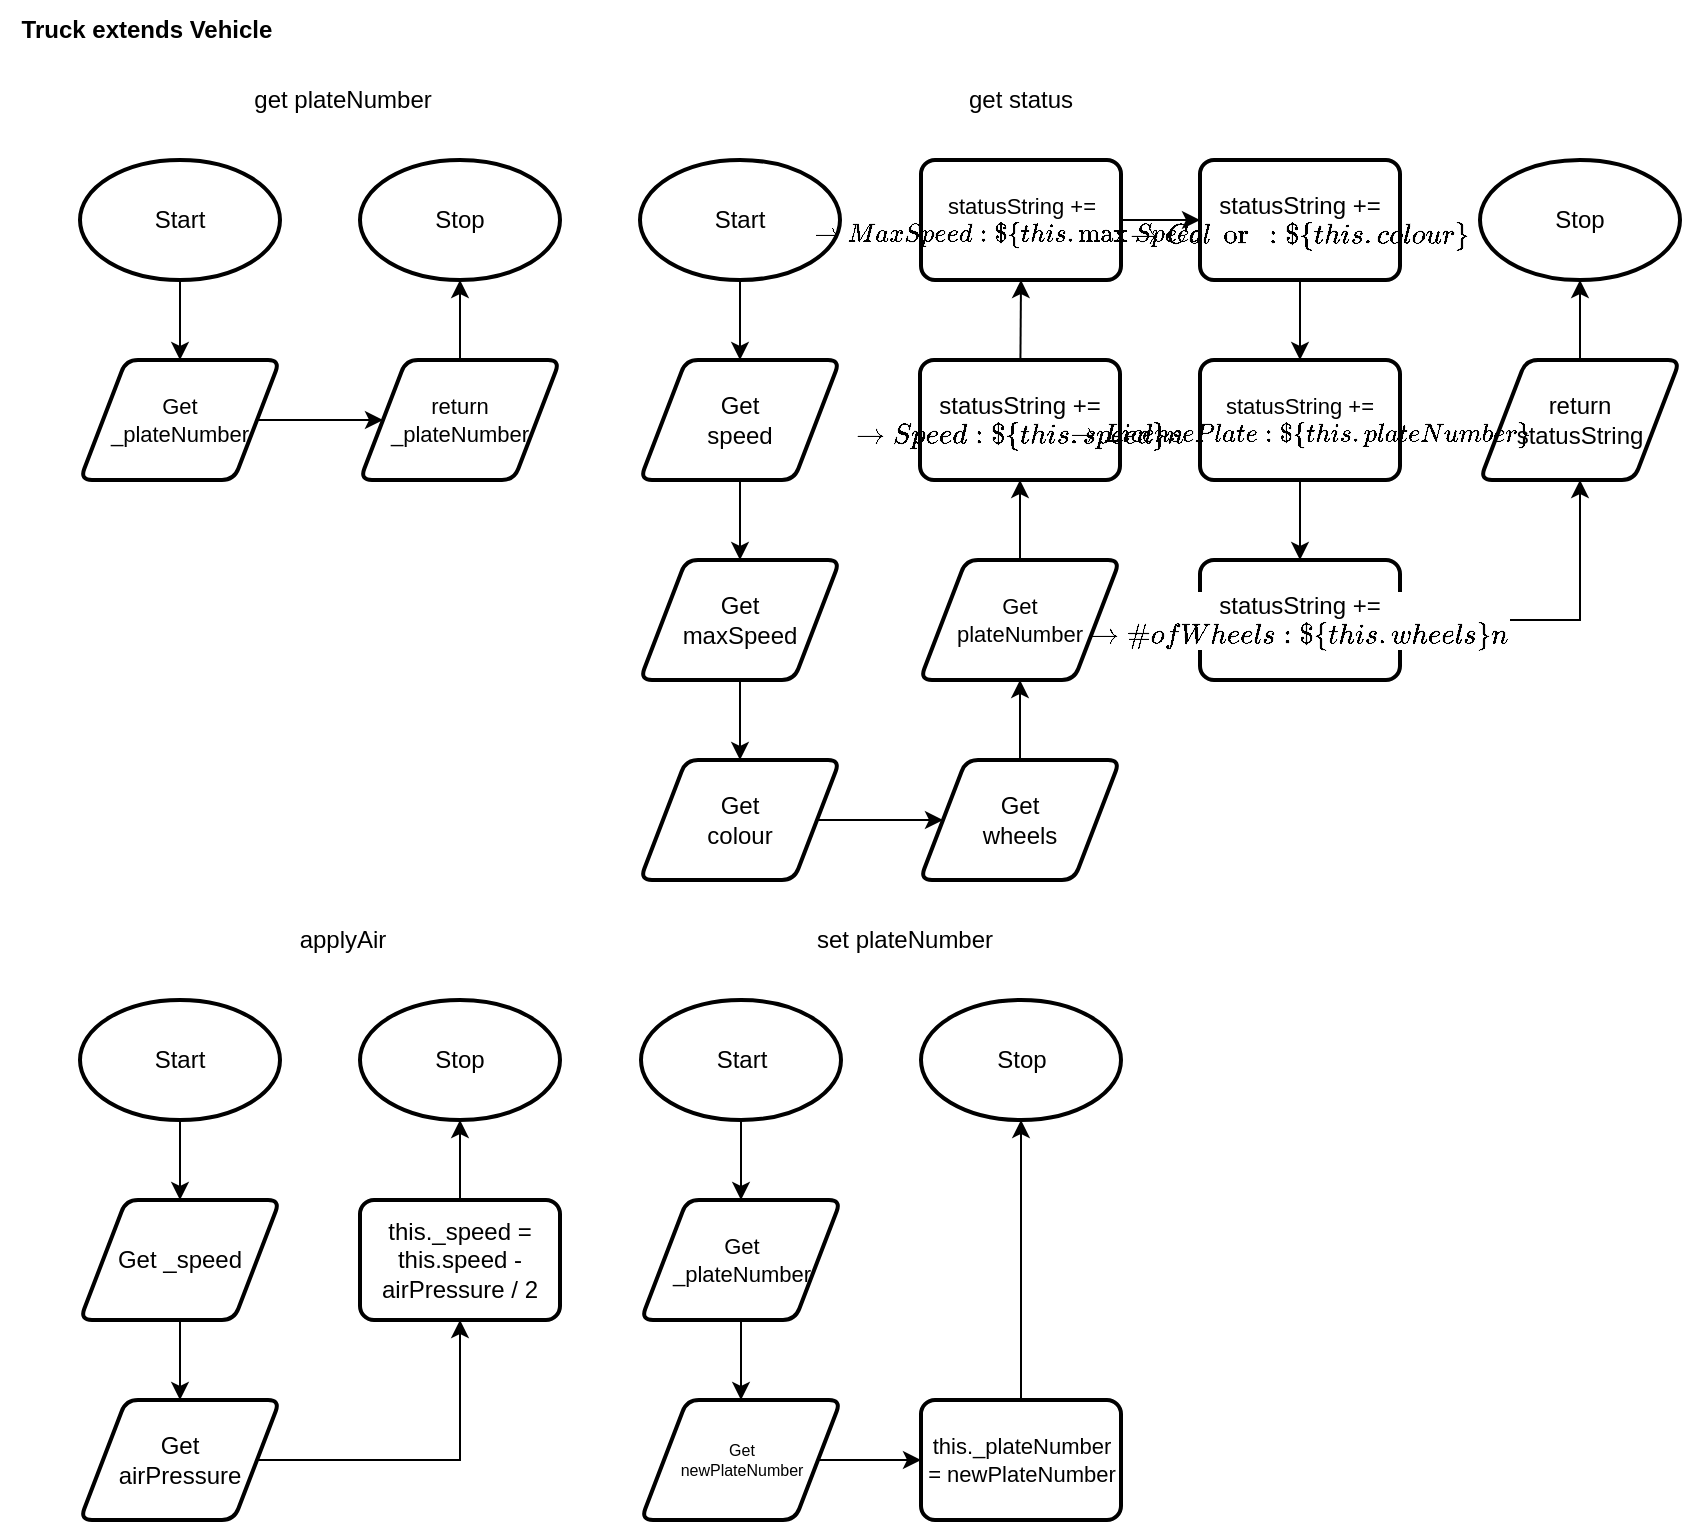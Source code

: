 <mxfile>
    <diagram id="5gMrNbhCcvMap2-kCo8e" name="Page-1">
        <mxGraphModel dx="346" dy="273" grid="1" gridSize="5" guides="1" tooltips="1" connect="1" arrows="1" fold="1" page="1" pageScale="1" pageWidth="827" pageHeight="1169" math="0" shadow="0">
            <root>
                <mxCell id="0"/>
                <mxCell id="1" parent="0"/>
                <mxCell id="176" style="edgeStyle=none;html=1;entryX=0.5;entryY=0;entryDx=0;entryDy=0;" parent="1" source="177" target="180" edge="1">
                    <mxGeometry relative="1" as="geometry">
                        <mxPoint x="110" y="190" as="targetPoint"/>
                    </mxGeometry>
                </mxCell>
                <mxCell id="177" value="Start" style="strokeWidth=2;html=1;shape=mxgraph.flowchart.start_1;whiteSpace=wrap;" parent="1" vertex="1">
                    <mxGeometry x="40" y="80" width="100" height="60" as="geometry"/>
                </mxCell>
                <mxCell id="178" value="Stop" style="strokeWidth=2;html=1;shape=mxgraph.flowchart.start_1;whiteSpace=wrap;" parent="1" vertex="1">
                    <mxGeometry x="180" y="80" width="100" height="60" as="geometry"/>
                </mxCell>
                <mxCell id="179" style="edgeStyle=none;html=1;entryX=0;entryY=0.5;entryDx=0;entryDy=0;fontSize=14;" parent="1" source="180" edge="1">
                    <mxGeometry relative="1" as="geometry">
                        <mxPoint x="191.5" y="210" as="targetPoint"/>
                    </mxGeometry>
                </mxCell>
                <mxCell id="180" value="Get&lt;br style=&quot;font-size: 11px;&quot;&gt;_plateNumber" style="shape=parallelogram;html=1;strokeWidth=2;perimeter=parallelogramPerimeter;whiteSpace=wrap;rounded=1;arcSize=12;size=0.23;fontSize=11;" parent="1" vertex="1">
                    <mxGeometry x="40" y="180" width="100" height="60" as="geometry"/>
                </mxCell>
                <mxCell id="181" value="get plateNumber" style="text;html=1;align=center;verticalAlign=middle;resizable=0;points=[];autosize=1;strokeColor=none;fillColor=none;" parent="1" vertex="1">
                    <mxGeometry x="116" y="35" width="110" height="30" as="geometry"/>
                </mxCell>
                <mxCell id="182" style="edgeStyle=none;html=1;fontSize=8;" parent="1" source="183" target="178" edge="1">
                    <mxGeometry relative="1" as="geometry"/>
                </mxCell>
                <mxCell id="183" value="return&lt;br style=&quot;font-size: 11px;&quot;&gt;_plateNumber" style="shape=parallelogram;html=1;strokeWidth=2;perimeter=parallelogramPerimeter;whiteSpace=wrap;rounded=1;arcSize=12;size=0.23;fontSize=11;" parent="1" vertex="1">
                    <mxGeometry x="180" y="180" width="100" height="60" as="geometry"/>
                </mxCell>
                <mxCell id="208" value="this._plateNumber = newPlateNumber" style="rounded=1;whiteSpace=wrap;html=1;absoluteArcSize=1;arcSize=14;strokeWidth=2;fontSize=11;" parent="1" vertex="1">
                    <mxGeometry x="460.5" y="700" width="100" height="60" as="geometry"/>
                </mxCell>
                <mxCell id="209" style="edgeStyle=none;html=1;entryX=0.5;entryY=0;entryDx=0;entryDy=0;" parent="1" source="210" target="213" edge="1">
                    <mxGeometry relative="1" as="geometry">
                        <mxPoint x="390.5" y="610" as="targetPoint"/>
                    </mxGeometry>
                </mxCell>
                <mxCell id="210" value="Start" style="strokeWidth=2;html=1;shape=mxgraph.flowchart.start_1;whiteSpace=wrap;" parent="1" vertex="1">
                    <mxGeometry x="320.5" y="500" width="100" height="60" as="geometry"/>
                </mxCell>
                <mxCell id="211" value="Stop" style="strokeWidth=2;html=1;shape=mxgraph.flowchart.start_1;whiteSpace=wrap;" parent="1" vertex="1">
                    <mxGeometry x="460.5" y="500" width="100" height="60" as="geometry"/>
                </mxCell>
                <mxCell id="218" style="edgeStyle=none;html=1;entryX=0.5;entryY=0;entryDx=0;entryDy=0;fontSize=12;" parent="1" source="213" target="217" edge="1">
                    <mxGeometry relative="1" as="geometry"/>
                </mxCell>
                <mxCell id="213" value="Get&lt;br style=&quot;font-size: 11px;&quot;&gt;_plateNumber" style="shape=parallelogram;html=1;strokeWidth=2;perimeter=parallelogramPerimeter;whiteSpace=wrap;rounded=1;arcSize=12;size=0.23;fontSize=11;" parent="1" vertex="1">
                    <mxGeometry x="320.5" y="600" width="100" height="60" as="geometry"/>
                </mxCell>
                <mxCell id="214" value="set plateNumber" style="text;html=1;align=center;verticalAlign=middle;resizable=0;points=[];autosize=1;strokeColor=none;fillColor=none;" parent="1" vertex="1">
                    <mxGeometry x="396.5" y="455" width="110" height="30" as="geometry"/>
                </mxCell>
                <mxCell id="215" style="edgeStyle=none;html=1;fontSize=8;exitX=0.5;exitY=0;exitDx=0;exitDy=0;" parent="1" source="208" target="211" edge="1">
                    <mxGeometry relative="1" as="geometry">
                        <mxPoint x="510.5" y="600" as="sourcePoint"/>
                    </mxGeometry>
                </mxCell>
                <mxCell id="219" style="edgeStyle=none;html=1;entryX=0;entryY=0.5;entryDx=0;entryDy=0;fontSize=12;" parent="1" source="217" target="208" edge="1">
                    <mxGeometry relative="1" as="geometry"/>
                </mxCell>
                <mxCell id="217" value="Get&lt;br style=&quot;font-size: 8px;&quot;&gt;newPlateNumber" style="shape=parallelogram;html=1;strokeWidth=2;perimeter=parallelogramPerimeter;whiteSpace=wrap;rounded=1;arcSize=12;size=0.23;fontSize=8;" parent="1" vertex="1">
                    <mxGeometry x="320.5" y="700" width="100" height="60" as="geometry"/>
                </mxCell>
                <mxCell id="232" style="edgeStyle=none;html=1;entryX=0.5;entryY=0;entryDx=0;entryDy=0;" parent="1" source="233" target="236" edge="1">
                    <mxGeometry relative="1" as="geometry">
                        <mxPoint x="390" y="190" as="targetPoint"/>
                    </mxGeometry>
                </mxCell>
                <mxCell id="233" value="Start" style="strokeWidth=2;html=1;shape=mxgraph.flowchart.start_1;whiteSpace=wrap;" parent="1" vertex="1">
                    <mxGeometry x="320" y="80" width="100" height="60" as="geometry"/>
                </mxCell>
                <mxCell id="234" value="Stop" style="strokeWidth=2;html=1;shape=mxgraph.flowchart.start_1;whiteSpace=wrap;" parent="1" vertex="1">
                    <mxGeometry x="740" y="80" width="100" height="60" as="geometry"/>
                </mxCell>
                <mxCell id="248" style="edgeStyle=none;html=1;fontSize=7;" parent="1" source="236" target="240" edge="1">
                    <mxGeometry relative="1" as="geometry"/>
                </mxCell>
                <mxCell id="236" value="Get&lt;br&gt;speed" style="shape=parallelogram;html=1;strokeWidth=2;perimeter=parallelogramPerimeter;whiteSpace=wrap;rounded=1;arcSize=12;size=0.23;fontSize=12;" parent="1" vertex="1">
                    <mxGeometry x="320" y="180" width="100" height="60" as="geometry"/>
                </mxCell>
                <mxCell id="237" value="get status" style="text;html=1;align=center;verticalAlign=middle;resizable=0;points=[];autosize=1;strokeColor=none;fillColor=none;" parent="1" vertex="1">
                    <mxGeometry x="472" y="35" width="75" height="30" as="geometry"/>
                </mxCell>
                <mxCell id="321" style="edgeStyle=orthogonalEdgeStyle;rounded=0;html=1;fontSize=11;" parent="1" source="239" target="234" edge="1">
                    <mxGeometry relative="1" as="geometry"/>
                </mxCell>
                <mxCell id="239" value="return&lt;br&gt;statusString" style="shape=parallelogram;html=1;strokeWidth=2;perimeter=parallelogramPerimeter;whiteSpace=wrap;rounded=1;arcSize=12;size=0.23;fontSize=12;" parent="1" vertex="1">
                    <mxGeometry x="740" y="180" width="100" height="60" as="geometry"/>
                </mxCell>
                <mxCell id="249" style="edgeStyle=none;html=1;entryX=0.5;entryY=0;entryDx=0;entryDy=0;fontSize=7;" parent="1" source="240" target="241" edge="1">
                    <mxGeometry relative="1" as="geometry"/>
                </mxCell>
                <mxCell id="240" value="Get&lt;br&gt;maxSpeed" style="shape=parallelogram;html=1;strokeWidth=2;perimeter=parallelogramPerimeter;whiteSpace=wrap;rounded=1;arcSize=12;size=0.23;fontSize=12;" parent="1" vertex="1">
                    <mxGeometry x="320" y="280" width="100" height="60" as="geometry"/>
                </mxCell>
                <mxCell id="250" style="edgeStyle=none;html=1;fontSize=7;" parent="1" source="241" edge="1">
                    <mxGeometry relative="1" as="geometry">
                        <mxPoint x="471.5" y="410" as="targetPoint"/>
                    </mxGeometry>
                </mxCell>
                <mxCell id="241" value="Get&lt;br&gt;colour" style="shape=parallelogram;html=1;strokeWidth=2;perimeter=parallelogramPerimeter;whiteSpace=wrap;rounded=1;arcSize=12;size=0.23;fontSize=12;" parent="1" vertex="1">
                    <mxGeometry x="320" y="380" width="100" height="60" as="geometry"/>
                </mxCell>
                <mxCell id="314" style="edgeStyle=none;html=1;fontSize=11;" parent="1" source="243" target="313" edge="1">
                    <mxGeometry relative="1" as="geometry"/>
                </mxCell>
                <mxCell id="243" value="Get&lt;br&gt;wheels" style="shape=parallelogram;html=1;strokeWidth=2;perimeter=parallelogramPerimeter;whiteSpace=wrap;rounded=1;arcSize=12;size=0.23;fontSize=12;" parent="1" vertex="1">
                    <mxGeometry x="460" y="380" width="100" height="60" as="geometry"/>
                </mxCell>
                <mxCell id="316" style="edgeStyle=none;html=1;fontSize=11;" parent="1" source="244" target="247" edge="1">
                    <mxGeometry relative="1" as="geometry"/>
                </mxCell>
                <mxCell id="244" value="statusString += ` -&amp;gt; MaxSpeed: ${this.maxSpeed}\n`" style="rounded=1;whiteSpace=wrap;html=1;absoluteArcSize=1;arcSize=14;strokeWidth=2;fontSize=11;" parent="1" vertex="1">
                    <mxGeometry x="460.5" y="80" width="100" height="60" as="geometry"/>
                </mxCell>
                <mxCell id="305" style="edgeStyle=none;html=1;entryX=0.5;entryY=1;entryDx=0;entryDy=0;fontSize=12;" parent="1" source="245" target="244" edge="1">
                    <mxGeometry relative="1" as="geometry"/>
                </mxCell>
                <mxCell id="245" value="statusString += ` -&amp;gt; Speed: ${this.speed}\n`" style="rounded=1;whiteSpace=wrap;html=1;absoluteArcSize=1;arcSize=14;strokeWidth=2;fontSize=12;" parent="1" vertex="1">
                    <mxGeometry x="460" y="180" width="100" height="60" as="geometry"/>
                </mxCell>
                <mxCell id="320" style="edgeStyle=orthogonalEdgeStyle;html=1;entryX=0.5;entryY=1;entryDx=0;entryDy=0;fontSize=11;rounded=0;" parent="1" source="246" target="239" edge="1">
                    <mxGeometry relative="1" as="geometry"/>
                </mxCell>
                <mxCell id="246" value="statusString += ` -&amp;gt; # of Wheels: ${this.wheels}\n`" style="rounded=1;whiteSpace=wrap;html=1;absoluteArcSize=1;arcSize=14;strokeWidth=2;fontSize=12;labelBackgroundColor=default;" parent="1" vertex="1">
                    <mxGeometry x="600" y="280" width="100" height="60" as="geometry"/>
                </mxCell>
                <mxCell id="318" style="edgeStyle=none;html=1;fontSize=11;" parent="1" source="247" target="317" edge="1">
                    <mxGeometry relative="1" as="geometry"/>
                </mxCell>
                <mxCell id="247" value="statusString += ` -&amp;gt; Color: ${this.colour}`" style="rounded=1;whiteSpace=wrap;html=1;absoluteArcSize=1;arcSize=14;strokeWidth=2;fontSize=12;" parent="1" vertex="1">
                    <mxGeometry x="600" y="80" width="100" height="60" as="geometry"/>
                </mxCell>
                <mxCell id="257" style="edgeStyle=none;html=1;entryX=0.5;entryY=0;entryDx=0;entryDy=0;" parent="1" source="258" edge="1">
                    <mxGeometry relative="1" as="geometry">
                        <mxPoint x="90.0" y="600" as="targetPoint"/>
                    </mxGeometry>
                </mxCell>
                <mxCell id="258" value="Start" style="strokeWidth=2;html=1;shape=mxgraph.flowchart.start_1;whiteSpace=wrap;" parent="1" vertex="1">
                    <mxGeometry x="40" y="500" width="100" height="60" as="geometry"/>
                </mxCell>
                <mxCell id="259" value="Stop" style="strokeWidth=2;html=1;shape=mxgraph.flowchart.start_1;whiteSpace=wrap;" parent="1" vertex="1">
                    <mxGeometry x="180" y="500" width="100" height="60" as="geometry"/>
                </mxCell>
                <mxCell id="262" value="applyAir" style="text;html=1;align=center;verticalAlign=middle;resizable=0;points=[];autosize=1;strokeColor=none;fillColor=none;" parent="1" vertex="1">
                    <mxGeometry x="138" y="455" width="65" height="30" as="geometry"/>
                </mxCell>
                <mxCell id="268" style="edgeStyle=none;html=1;entryX=0.5;entryY=0;entryDx=0;entryDy=0;fontSize=12;" parent="1" source="265" target="267" edge="1">
                    <mxGeometry relative="1" as="geometry"/>
                </mxCell>
                <mxCell id="265" value="Get _speed" style="shape=parallelogram;html=1;strokeWidth=2;perimeter=parallelogramPerimeter;whiteSpace=wrap;rounded=1;arcSize=12;size=0.23;fontSize=12;" parent="1" vertex="1">
                    <mxGeometry x="40" y="600" width="100" height="60" as="geometry"/>
                </mxCell>
                <mxCell id="327" style="edgeStyle=orthogonalEdgeStyle;html=1;entryX=0.5;entryY=1;entryDx=0;entryDy=0;fontSize=12;fontColor=none;rounded=0;" edge="1" parent="1" source="267" target="322">
                    <mxGeometry relative="1" as="geometry"/>
                </mxCell>
                <mxCell id="267" value="Get&lt;br style=&quot;font-size: 12px;&quot;&gt;airPressure" style="shape=parallelogram;html=1;strokeWidth=2;perimeter=parallelogramPerimeter;whiteSpace=wrap;rounded=1;arcSize=12;size=0.23;fontSize=12;labelBackgroundColor=default;" parent="1" vertex="1">
                    <mxGeometry x="40" y="700" width="100" height="60" as="geometry"/>
                </mxCell>
                <mxCell id="311" value="Truck extends Vehicle" style="text;html=1;align=center;verticalAlign=middle;resizable=0;points=[];autosize=1;strokeColor=none;fillColor=none;fontSize=12;fontStyle=1" parent="1" vertex="1">
                    <mxGeometry width="145" height="30" as="geometry"/>
                </mxCell>
                <mxCell id="315" style="edgeStyle=none;html=1;fontSize=11;" parent="1" source="313" target="245" edge="1">
                    <mxGeometry relative="1" as="geometry"/>
                </mxCell>
                <mxCell id="313" value="Get&lt;br style=&quot;font-size: 11px;&quot;&gt;plateNumber" style="shape=parallelogram;html=1;strokeWidth=2;perimeter=parallelogramPerimeter;whiteSpace=wrap;rounded=1;arcSize=12;size=0.23;fontSize=11;" parent="1" vertex="1">
                    <mxGeometry x="460" y="280" width="100" height="60" as="geometry"/>
                </mxCell>
                <mxCell id="319" style="edgeStyle=none;html=1;fontSize=11;" parent="1" source="317" target="246" edge="1">
                    <mxGeometry relative="1" as="geometry"/>
                </mxCell>
                <mxCell id="317" value="statusString += ` -&amp;gt; License Plate: ${this.plateNumber}`" style="rounded=1;whiteSpace=wrap;html=1;absoluteArcSize=1;arcSize=14;strokeWidth=2;fontSize=11;" parent="1" vertex="1">
                    <mxGeometry x="600" y="180" width="100" height="60" as="geometry"/>
                </mxCell>
                <mxCell id="325" style="edgeStyle=orthogonalEdgeStyle;rounded=0;html=1;entryX=0.5;entryY=1;entryDx=0;entryDy=0;entryPerimeter=0;fontSize=9;" parent="1" source="322" target="259" edge="1">
                    <mxGeometry relative="1" as="geometry"/>
                </mxCell>
                <mxCell id="322" value="this._speed = this.speed - airPressure / 2" style="rounded=1;whiteSpace=wrap;html=1;absoluteArcSize=1;arcSize=14;strokeWidth=2;fontSize=12;" parent="1" vertex="1">
                    <mxGeometry x="180" y="600" width="100" height="60" as="geometry"/>
                </mxCell>
            </root>
        </mxGraphModel>
    </diagram>
</mxfile>